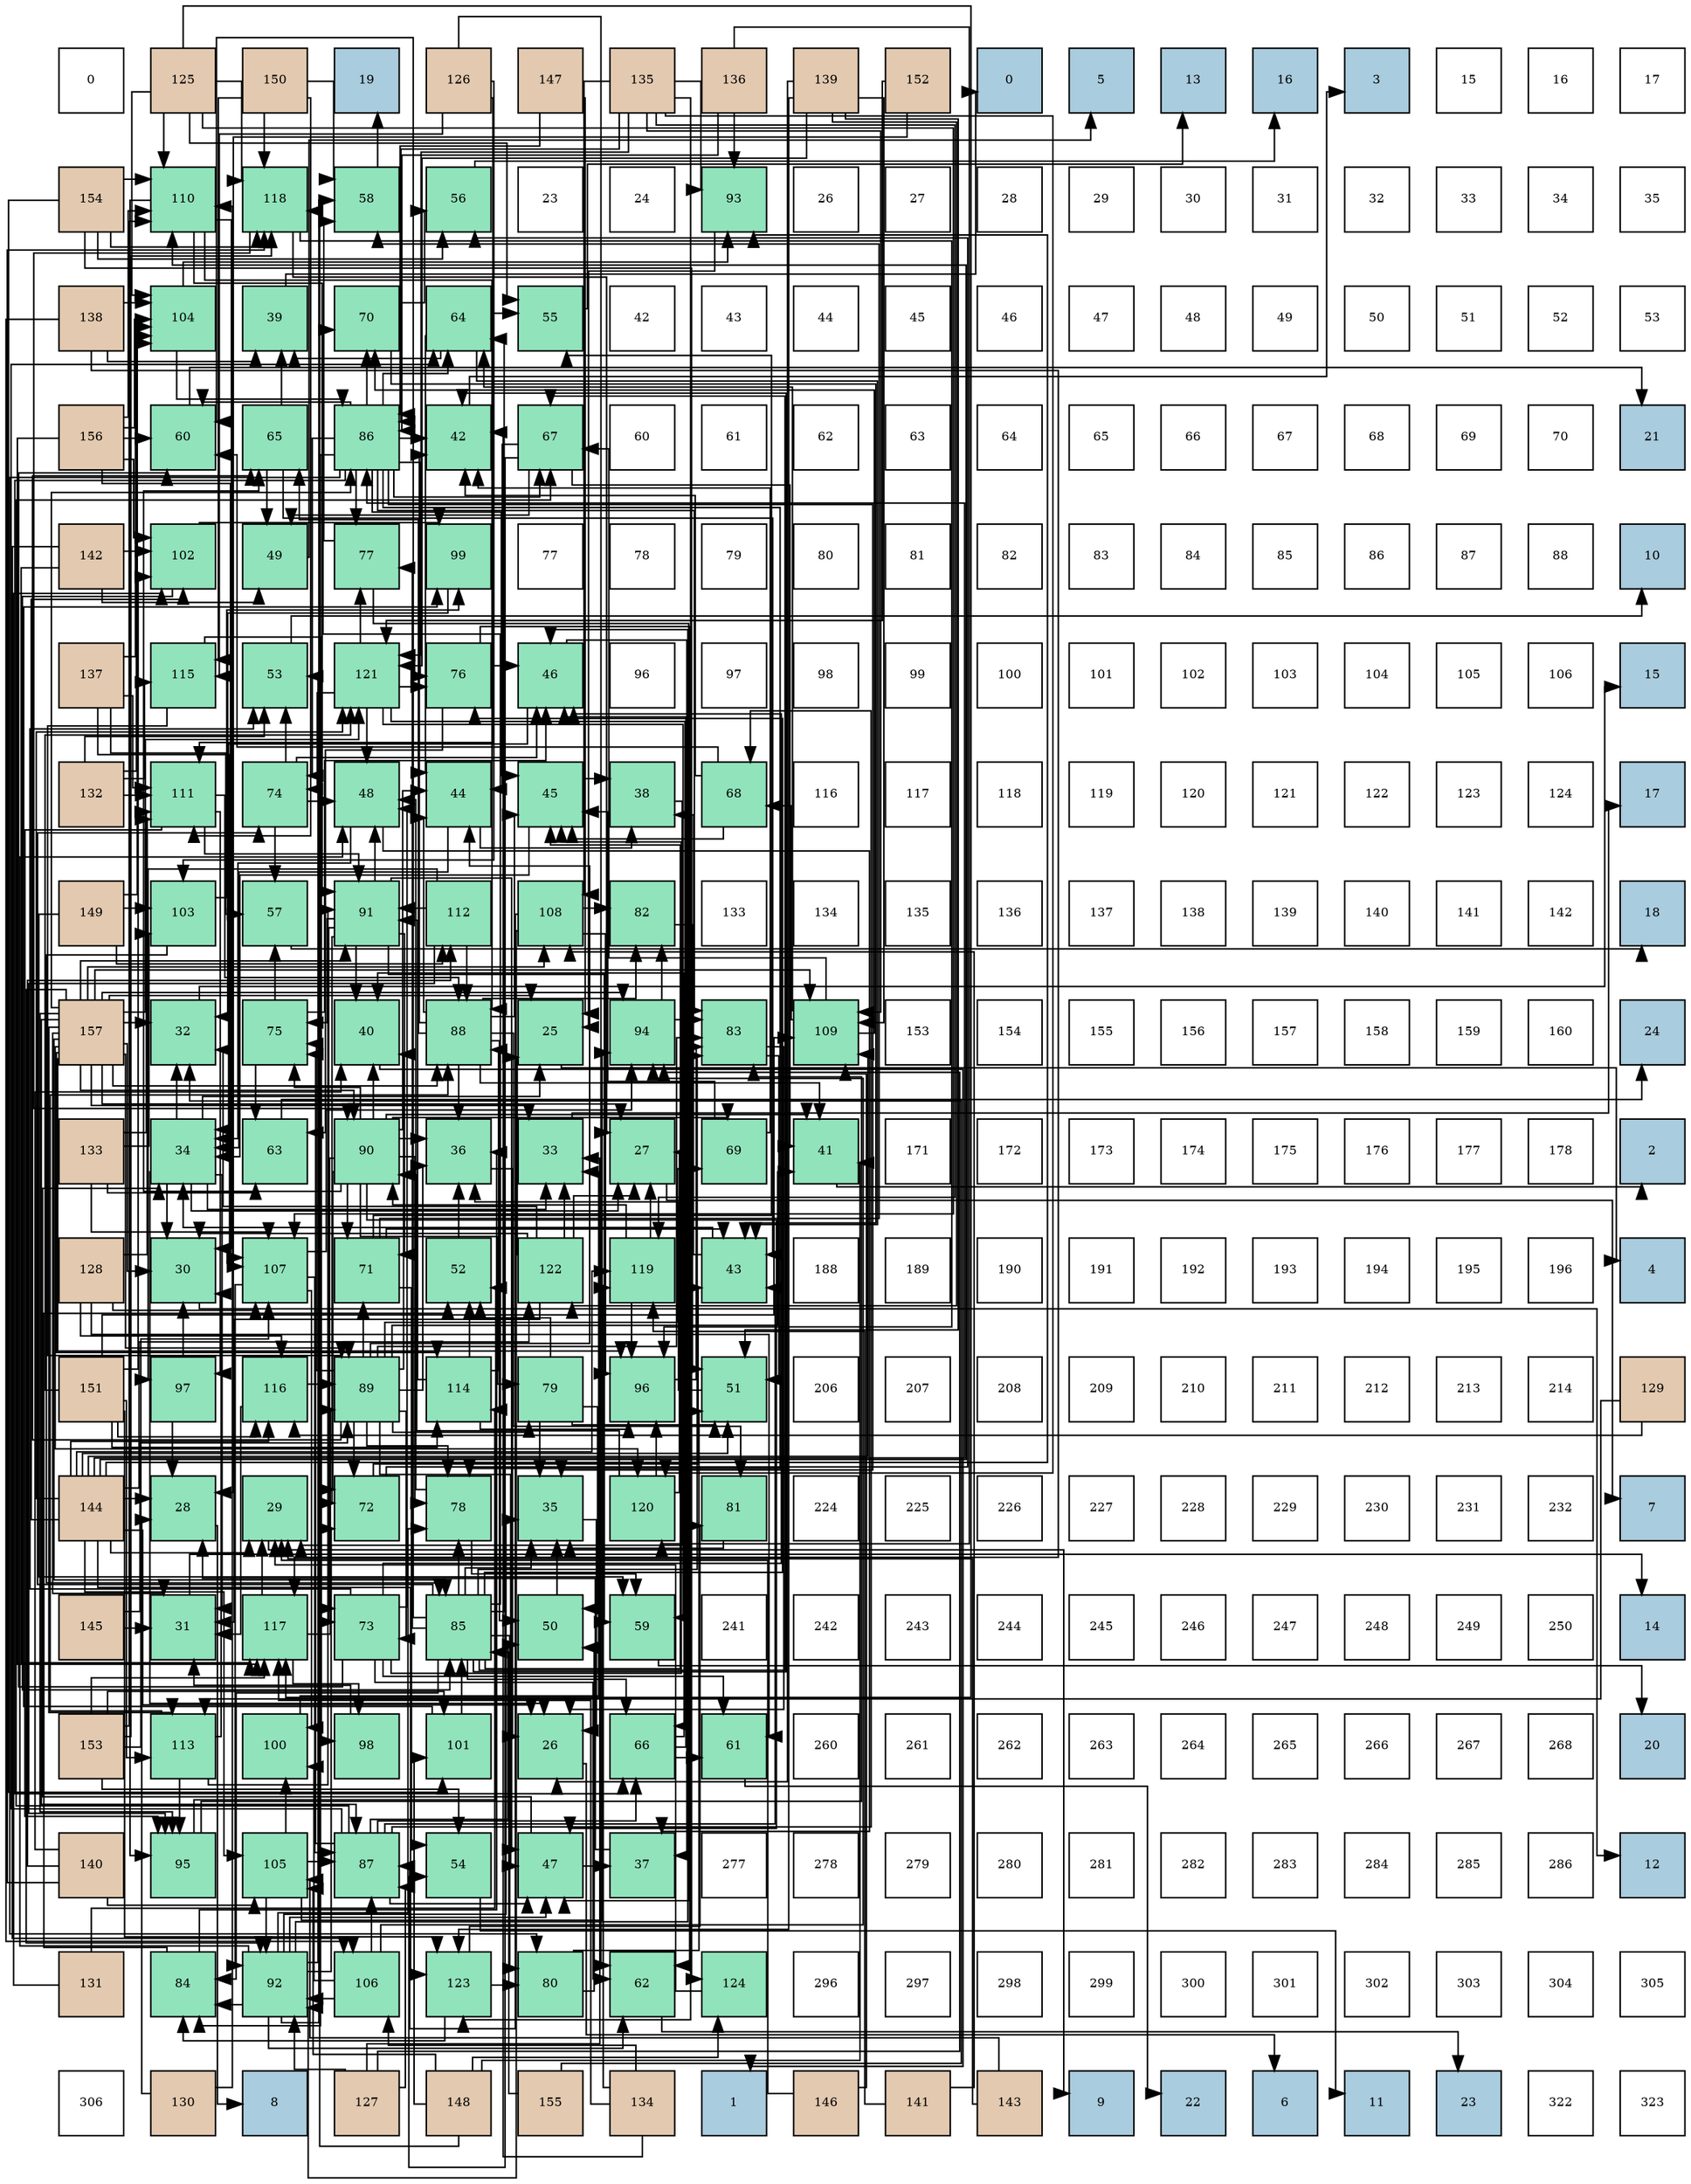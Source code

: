 digraph layout{
 rankdir=TB;
 splines=ortho;
 node [style=filled shape=square fixedsize=true width=0.6];
0[label="0", fontsize=8, fillcolor="#ffffff"];
1[label="125", fontsize=8, fillcolor="#e3c9af"];
2[label="150", fontsize=8, fillcolor="#e3c9af"];
3[label="19", fontsize=8, fillcolor="#a9ccde"];
4[label="126", fontsize=8, fillcolor="#e3c9af"];
5[label="147", fontsize=8, fillcolor="#e3c9af"];
6[label="135", fontsize=8, fillcolor="#e3c9af"];
7[label="136", fontsize=8, fillcolor="#e3c9af"];
8[label="139", fontsize=8, fillcolor="#e3c9af"];
9[label="152", fontsize=8, fillcolor="#e3c9af"];
10[label="0", fontsize=8, fillcolor="#a9ccde"];
11[label="5", fontsize=8, fillcolor="#a9ccde"];
12[label="13", fontsize=8, fillcolor="#a9ccde"];
13[label="16", fontsize=8, fillcolor="#a9ccde"];
14[label="3", fontsize=8, fillcolor="#a9ccde"];
15[label="15", fontsize=8, fillcolor="#ffffff"];
16[label="16", fontsize=8, fillcolor="#ffffff"];
17[label="17", fontsize=8, fillcolor="#ffffff"];
18[label="154", fontsize=8, fillcolor="#e3c9af"];
19[label="110", fontsize=8, fillcolor="#91e3bb"];
20[label="118", fontsize=8, fillcolor="#91e3bb"];
21[label="58", fontsize=8, fillcolor="#91e3bb"];
22[label="56", fontsize=8, fillcolor="#91e3bb"];
23[label="23", fontsize=8, fillcolor="#ffffff"];
24[label="24", fontsize=8, fillcolor="#ffffff"];
25[label="93", fontsize=8, fillcolor="#91e3bb"];
26[label="26", fontsize=8, fillcolor="#ffffff"];
27[label="27", fontsize=8, fillcolor="#ffffff"];
28[label="28", fontsize=8, fillcolor="#ffffff"];
29[label="29", fontsize=8, fillcolor="#ffffff"];
30[label="30", fontsize=8, fillcolor="#ffffff"];
31[label="31", fontsize=8, fillcolor="#ffffff"];
32[label="32", fontsize=8, fillcolor="#ffffff"];
33[label="33", fontsize=8, fillcolor="#ffffff"];
34[label="34", fontsize=8, fillcolor="#ffffff"];
35[label="35", fontsize=8, fillcolor="#ffffff"];
36[label="138", fontsize=8, fillcolor="#e3c9af"];
37[label="104", fontsize=8, fillcolor="#91e3bb"];
38[label="39", fontsize=8, fillcolor="#91e3bb"];
39[label="70", fontsize=8, fillcolor="#91e3bb"];
40[label="64", fontsize=8, fillcolor="#91e3bb"];
41[label="55", fontsize=8, fillcolor="#91e3bb"];
42[label="42", fontsize=8, fillcolor="#ffffff"];
43[label="43", fontsize=8, fillcolor="#ffffff"];
44[label="44", fontsize=8, fillcolor="#ffffff"];
45[label="45", fontsize=8, fillcolor="#ffffff"];
46[label="46", fontsize=8, fillcolor="#ffffff"];
47[label="47", fontsize=8, fillcolor="#ffffff"];
48[label="48", fontsize=8, fillcolor="#ffffff"];
49[label="49", fontsize=8, fillcolor="#ffffff"];
50[label="50", fontsize=8, fillcolor="#ffffff"];
51[label="51", fontsize=8, fillcolor="#ffffff"];
52[label="52", fontsize=8, fillcolor="#ffffff"];
53[label="53", fontsize=8, fillcolor="#ffffff"];
54[label="156", fontsize=8, fillcolor="#e3c9af"];
55[label="60", fontsize=8, fillcolor="#91e3bb"];
56[label="65", fontsize=8, fillcolor="#91e3bb"];
57[label="86", fontsize=8, fillcolor="#91e3bb"];
58[label="42", fontsize=8, fillcolor="#91e3bb"];
59[label="67", fontsize=8, fillcolor="#91e3bb"];
60[label="60", fontsize=8, fillcolor="#ffffff"];
61[label="61", fontsize=8, fillcolor="#ffffff"];
62[label="62", fontsize=8, fillcolor="#ffffff"];
63[label="63", fontsize=8, fillcolor="#ffffff"];
64[label="64", fontsize=8, fillcolor="#ffffff"];
65[label="65", fontsize=8, fillcolor="#ffffff"];
66[label="66", fontsize=8, fillcolor="#ffffff"];
67[label="67", fontsize=8, fillcolor="#ffffff"];
68[label="68", fontsize=8, fillcolor="#ffffff"];
69[label="69", fontsize=8, fillcolor="#ffffff"];
70[label="70", fontsize=8, fillcolor="#ffffff"];
71[label="21", fontsize=8, fillcolor="#a9ccde"];
72[label="142", fontsize=8, fillcolor="#e3c9af"];
73[label="102", fontsize=8, fillcolor="#91e3bb"];
74[label="49", fontsize=8, fillcolor="#91e3bb"];
75[label="77", fontsize=8, fillcolor="#91e3bb"];
76[label="99", fontsize=8, fillcolor="#91e3bb"];
77[label="77", fontsize=8, fillcolor="#ffffff"];
78[label="78", fontsize=8, fillcolor="#ffffff"];
79[label="79", fontsize=8, fillcolor="#ffffff"];
80[label="80", fontsize=8, fillcolor="#ffffff"];
81[label="81", fontsize=8, fillcolor="#ffffff"];
82[label="82", fontsize=8, fillcolor="#ffffff"];
83[label="83", fontsize=8, fillcolor="#ffffff"];
84[label="84", fontsize=8, fillcolor="#ffffff"];
85[label="85", fontsize=8, fillcolor="#ffffff"];
86[label="86", fontsize=8, fillcolor="#ffffff"];
87[label="87", fontsize=8, fillcolor="#ffffff"];
88[label="88", fontsize=8, fillcolor="#ffffff"];
89[label="10", fontsize=8, fillcolor="#a9ccde"];
90[label="137", fontsize=8, fillcolor="#e3c9af"];
91[label="115", fontsize=8, fillcolor="#91e3bb"];
92[label="53", fontsize=8, fillcolor="#91e3bb"];
93[label="121", fontsize=8, fillcolor="#91e3bb"];
94[label="76", fontsize=8, fillcolor="#91e3bb"];
95[label="46", fontsize=8, fillcolor="#91e3bb"];
96[label="96", fontsize=8, fillcolor="#ffffff"];
97[label="97", fontsize=8, fillcolor="#ffffff"];
98[label="98", fontsize=8, fillcolor="#ffffff"];
99[label="99", fontsize=8, fillcolor="#ffffff"];
100[label="100", fontsize=8, fillcolor="#ffffff"];
101[label="101", fontsize=8, fillcolor="#ffffff"];
102[label="102", fontsize=8, fillcolor="#ffffff"];
103[label="103", fontsize=8, fillcolor="#ffffff"];
104[label="104", fontsize=8, fillcolor="#ffffff"];
105[label="105", fontsize=8, fillcolor="#ffffff"];
106[label="106", fontsize=8, fillcolor="#ffffff"];
107[label="15", fontsize=8, fillcolor="#a9ccde"];
108[label="132", fontsize=8, fillcolor="#e3c9af"];
109[label="111", fontsize=8, fillcolor="#91e3bb"];
110[label="74", fontsize=8, fillcolor="#91e3bb"];
111[label="48", fontsize=8, fillcolor="#91e3bb"];
112[label="44", fontsize=8, fillcolor="#91e3bb"];
113[label="45", fontsize=8, fillcolor="#91e3bb"];
114[label="38", fontsize=8, fillcolor="#91e3bb"];
115[label="68", fontsize=8, fillcolor="#91e3bb"];
116[label="116", fontsize=8, fillcolor="#ffffff"];
117[label="117", fontsize=8, fillcolor="#ffffff"];
118[label="118", fontsize=8, fillcolor="#ffffff"];
119[label="119", fontsize=8, fillcolor="#ffffff"];
120[label="120", fontsize=8, fillcolor="#ffffff"];
121[label="121", fontsize=8, fillcolor="#ffffff"];
122[label="122", fontsize=8, fillcolor="#ffffff"];
123[label="123", fontsize=8, fillcolor="#ffffff"];
124[label="124", fontsize=8, fillcolor="#ffffff"];
125[label="17", fontsize=8, fillcolor="#a9ccde"];
126[label="149", fontsize=8, fillcolor="#e3c9af"];
127[label="103", fontsize=8, fillcolor="#91e3bb"];
128[label="57", fontsize=8, fillcolor="#91e3bb"];
129[label="91", fontsize=8, fillcolor="#91e3bb"];
130[label="112", fontsize=8, fillcolor="#91e3bb"];
131[label="108", fontsize=8, fillcolor="#91e3bb"];
132[label="82", fontsize=8, fillcolor="#91e3bb"];
133[label="133", fontsize=8, fillcolor="#ffffff"];
134[label="134", fontsize=8, fillcolor="#ffffff"];
135[label="135", fontsize=8, fillcolor="#ffffff"];
136[label="136", fontsize=8, fillcolor="#ffffff"];
137[label="137", fontsize=8, fillcolor="#ffffff"];
138[label="138", fontsize=8, fillcolor="#ffffff"];
139[label="139", fontsize=8, fillcolor="#ffffff"];
140[label="140", fontsize=8, fillcolor="#ffffff"];
141[label="141", fontsize=8, fillcolor="#ffffff"];
142[label="142", fontsize=8, fillcolor="#ffffff"];
143[label="18", fontsize=8, fillcolor="#a9ccde"];
144[label="157", fontsize=8, fillcolor="#e3c9af"];
145[label="32", fontsize=8, fillcolor="#91e3bb"];
146[label="75", fontsize=8, fillcolor="#91e3bb"];
147[label="40", fontsize=8, fillcolor="#91e3bb"];
148[label="88", fontsize=8, fillcolor="#91e3bb"];
149[label="25", fontsize=8, fillcolor="#91e3bb"];
150[label="94", fontsize=8, fillcolor="#91e3bb"];
151[label="83", fontsize=8, fillcolor="#91e3bb"];
152[label="109", fontsize=8, fillcolor="#91e3bb"];
153[label="153", fontsize=8, fillcolor="#ffffff"];
154[label="154", fontsize=8, fillcolor="#ffffff"];
155[label="155", fontsize=8, fillcolor="#ffffff"];
156[label="156", fontsize=8, fillcolor="#ffffff"];
157[label="157", fontsize=8, fillcolor="#ffffff"];
158[label="158", fontsize=8, fillcolor="#ffffff"];
159[label="159", fontsize=8, fillcolor="#ffffff"];
160[label="160", fontsize=8, fillcolor="#ffffff"];
161[label="24", fontsize=8, fillcolor="#a9ccde"];
162[label="133", fontsize=8, fillcolor="#e3c9af"];
163[label="34", fontsize=8, fillcolor="#91e3bb"];
164[label="63", fontsize=8, fillcolor="#91e3bb"];
165[label="90", fontsize=8, fillcolor="#91e3bb"];
166[label="36", fontsize=8, fillcolor="#91e3bb"];
167[label="33", fontsize=8, fillcolor="#91e3bb"];
168[label="27", fontsize=8, fillcolor="#91e3bb"];
169[label="69", fontsize=8, fillcolor="#91e3bb"];
170[label="41", fontsize=8, fillcolor="#91e3bb"];
171[label="171", fontsize=8, fillcolor="#ffffff"];
172[label="172", fontsize=8, fillcolor="#ffffff"];
173[label="173", fontsize=8, fillcolor="#ffffff"];
174[label="174", fontsize=8, fillcolor="#ffffff"];
175[label="175", fontsize=8, fillcolor="#ffffff"];
176[label="176", fontsize=8, fillcolor="#ffffff"];
177[label="177", fontsize=8, fillcolor="#ffffff"];
178[label="178", fontsize=8, fillcolor="#ffffff"];
179[label="2", fontsize=8, fillcolor="#a9ccde"];
180[label="128", fontsize=8, fillcolor="#e3c9af"];
181[label="30", fontsize=8, fillcolor="#91e3bb"];
182[label="107", fontsize=8, fillcolor="#91e3bb"];
183[label="71", fontsize=8, fillcolor="#91e3bb"];
184[label="52", fontsize=8, fillcolor="#91e3bb"];
185[label="122", fontsize=8, fillcolor="#91e3bb"];
186[label="119", fontsize=8, fillcolor="#91e3bb"];
187[label="43", fontsize=8, fillcolor="#91e3bb"];
188[label="188", fontsize=8, fillcolor="#ffffff"];
189[label="189", fontsize=8, fillcolor="#ffffff"];
190[label="190", fontsize=8, fillcolor="#ffffff"];
191[label="191", fontsize=8, fillcolor="#ffffff"];
192[label="192", fontsize=8, fillcolor="#ffffff"];
193[label="193", fontsize=8, fillcolor="#ffffff"];
194[label="194", fontsize=8, fillcolor="#ffffff"];
195[label="195", fontsize=8, fillcolor="#ffffff"];
196[label="196", fontsize=8, fillcolor="#ffffff"];
197[label="4", fontsize=8, fillcolor="#a9ccde"];
198[label="151", fontsize=8, fillcolor="#e3c9af"];
199[label="97", fontsize=8, fillcolor="#91e3bb"];
200[label="116", fontsize=8, fillcolor="#91e3bb"];
201[label="89", fontsize=8, fillcolor="#91e3bb"];
202[label="114", fontsize=8, fillcolor="#91e3bb"];
203[label="79", fontsize=8, fillcolor="#91e3bb"];
204[label="96", fontsize=8, fillcolor="#91e3bb"];
205[label="51", fontsize=8, fillcolor="#91e3bb"];
206[label="206", fontsize=8, fillcolor="#ffffff"];
207[label="207", fontsize=8, fillcolor="#ffffff"];
208[label="208", fontsize=8, fillcolor="#ffffff"];
209[label="209", fontsize=8, fillcolor="#ffffff"];
210[label="210", fontsize=8, fillcolor="#ffffff"];
211[label="211", fontsize=8, fillcolor="#ffffff"];
212[label="212", fontsize=8, fillcolor="#ffffff"];
213[label="213", fontsize=8, fillcolor="#ffffff"];
214[label="214", fontsize=8, fillcolor="#ffffff"];
215[label="129", fontsize=8, fillcolor="#e3c9af"];
216[label="144", fontsize=8, fillcolor="#e3c9af"];
217[label="28", fontsize=8, fillcolor="#91e3bb"];
218[label="29", fontsize=8, fillcolor="#91e3bb"];
219[label="72", fontsize=8, fillcolor="#91e3bb"];
220[label="78", fontsize=8, fillcolor="#91e3bb"];
221[label="35", fontsize=8, fillcolor="#91e3bb"];
222[label="120", fontsize=8, fillcolor="#91e3bb"];
223[label="81", fontsize=8, fillcolor="#91e3bb"];
224[label="224", fontsize=8, fillcolor="#ffffff"];
225[label="225", fontsize=8, fillcolor="#ffffff"];
226[label="226", fontsize=8, fillcolor="#ffffff"];
227[label="227", fontsize=8, fillcolor="#ffffff"];
228[label="228", fontsize=8, fillcolor="#ffffff"];
229[label="229", fontsize=8, fillcolor="#ffffff"];
230[label="230", fontsize=8, fillcolor="#ffffff"];
231[label="231", fontsize=8, fillcolor="#ffffff"];
232[label="232", fontsize=8, fillcolor="#ffffff"];
233[label="7", fontsize=8, fillcolor="#a9ccde"];
234[label="145", fontsize=8, fillcolor="#e3c9af"];
235[label="31", fontsize=8, fillcolor="#91e3bb"];
236[label="117", fontsize=8, fillcolor="#91e3bb"];
237[label="73", fontsize=8, fillcolor="#91e3bb"];
238[label="85", fontsize=8, fillcolor="#91e3bb"];
239[label="50", fontsize=8, fillcolor="#91e3bb"];
240[label="59", fontsize=8, fillcolor="#91e3bb"];
241[label="241", fontsize=8, fillcolor="#ffffff"];
242[label="242", fontsize=8, fillcolor="#ffffff"];
243[label="243", fontsize=8, fillcolor="#ffffff"];
244[label="244", fontsize=8, fillcolor="#ffffff"];
245[label="245", fontsize=8, fillcolor="#ffffff"];
246[label="246", fontsize=8, fillcolor="#ffffff"];
247[label="247", fontsize=8, fillcolor="#ffffff"];
248[label="248", fontsize=8, fillcolor="#ffffff"];
249[label="249", fontsize=8, fillcolor="#ffffff"];
250[label="250", fontsize=8, fillcolor="#ffffff"];
251[label="14", fontsize=8, fillcolor="#a9ccde"];
252[label="153", fontsize=8, fillcolor="#e3c9af"];
253[label="113", fontsize=8, fillcolor="#91e3bb"];
254[label="100", fontsize=8, fillcolor="#91e3bb"];
255[label="98", fontsize=8, fillcolor="#91e3bb"];
256[label="101", fontsize=8, fillcolor="#91e3bb"];
257[label="26", fontsize=8, fillcolor="#91e3bb"];
258[label="66", fontsize=8, fillcolor="#91e3bb"];
259[label="61", fontsize=8, fillcolor="#91e3bb"];
260[label="260", fontsize=8, fillcolor="#ffffff"];
261[label="261", fontsize=8, fillcolor="#ffffff"];
262[label="262", fontsize=8, fillcolor="#ffffff"];
263[label="263", fontsize=8, fillcolor="#ffffff"];
264[label="264", fontsize=8, fillcolor="#ffffff"];
265[label="265", fontsize=8, fillcolor="#ffffff"];
266[label="266", fontsize=8, fillcolor="#ffffff"];
267[label="267", fontsize=8, fillcolor="#ffffff"];
268[label="268", fontsize=8, fillcolor="#ffffff"];
269[label="20", fontsize=8, fillcolor="#a9ccde"];
270[label="140", fontsize=8, fillcolor="#e3c9af"];
271[label="95", fontsize=8, fillcolor="#91e3bb"];
272[label="105", fontsize=8, fillcolor="#91e3bb"];
273[label="87", fontsize=8, fillcolor="#91e3bb"];
274[label="54", fontsize=8, fillcolor="#91e3bb"];
275[label="47", fontsize=8, fillcolor="#91e3bb"];
276[label="37", fontsize=8, fillcolor="#91e3bb"];
277[label="277", fontsize=8, fillcolor="#ffffff"];
278[label="278", fontsize=8, fillcolor="#ffffff"];
279[label="279", fontsize=8, fillcolor="#ffffff"];
280[label="280", fontsize=8, fillcolor="#ffffff"];
281[label="281", fontsize=8, fillcolor="#ffffff"];
282[label="282", fontsize=8, fillcolor="#ffffff"];
283[label="283", fontsize=8, fillcolor="#ffffff"];
284[label="284", fontsize=8, fillcolor="#ffffff"];
285[label="285", fontsize=8, fillcolor="#ffffff"];
286[label="286", fontsize=8, fillcolor="#ffffff"];
287[label="12", fontsize=8, fillcolor="#a9ccde"];
288[label="131", fontsize=8, fillcolor="#e3c9af"];
289[label="84", fontsize=8, fillcolor="#91e3bb"];
290[label="92", fontsize=8, fillcolor="#91e3bb"];
291[label="106", fontsize=8, fillcolor="#91e3bb"];
292[label="123", fontsize=8, fillcolor="#91e3bb"];
293[label="80", fontsize=8, fillcolor="#91e3bb"];
294[label="62", fontsize=8, fillcolor="#91e3bb"];
295[label="124", fontsize=8, fillcolor="#91e3bb"];
296[label="296", fontsize=8, fillcolor="#ffffff"];
297[label="297", fontsize=8, fillcolor="#ffffff"];
298[label="298", fontsize=8, fillcolor="#ffffff"];
299[label="299", fontsize=8, fillcolor="#ffffff"];
300[label="300", fontsize=8, fillcolor="#ffffff"];
301[label="301", fontsize=8, fillcolor="#ffffff"];
302[label="302", fontsize=8, fillcolor="#ffffff"];
303[label="303", fontsize=8, fillcolor="#ffffff"];
304[label="304", fontsize=8, fillcolor="#ffffff"];
305[label="305", fontsize=8, fillcolor="#ffffff"];
306[label="306", fontsize=8, fillcolor="#ffffff"];
307[label="130", fontsize=8, fillcolor="#e3c9af"];
308[label="8", fontsize=8, fillcolor="#a9ccde"];
309[label="127", fontsize=8, fillcolor="#e3c9af"];
310[label="148", fontsize=8, fillcolor="#e3c9af"];
311[label="155", fontsize=8, fillcolor="#e3c9af"];
312[label="134", fontsize=8, fillcolor="#e3c9af"];
313[label="1", fontsize=8, fillcolor="#a9ccde"];
314[label="146", fontsize=8, fillcolor="#e3c9af"];
315[label="141", fontsize=8, fillcolor="#e3c9af"];
316[label="143", fontsize=8, fillcolor="#e3c9af"];
317[label="9", fontsize=8, fillcolor="#a9ccde"];
318[label="22", fontsize=8, fillcolor="#a9ccde"];
319[label="6", fontsize=8, fillcolor="#a9ccde"];
320[label="11", fontsize=8, fillcolor="#a9ccde"];
321[label="23", fontsize=8, fillcolor="#a9ccde"];
322[label="322", fontsize=8, fillcolor="#ffffff"];
323[label="323", fontsize=8, fillcolor="#ffffff"];
edge [constraint=false, style=vis];149 -> 197;
257 -> 319;
168 -> 233;
217 -> 308;
218 -> 317;
181 -> 287;
235 -> 251;
145 -> 107;
167 -> 125;
163 -> 149;
163 -> 257;
163 -> 168;
163 -> 181;
163 -> 235;
163 -> 145;
163 -> 167;
221 -> 257;
166 -> 257;
276 -> 217;
114 -> 218;
38 -> 10;
147 -> 313;
170 -> 179;
58 -> 14;
187 -> 163;
187 -> 114;
112 -> 163;
112 -> 114;
113 -> 163;
113 -> 114;
95 -> 163;
95 -> 276;
275 -> 163;
275 -> 276;
111 -> 163;
111 -> 276;
74 -> 11;
239 -> 221;
205 -> 166;
184 -> 166;
92 -> 89;
274 -> 320;
41 -> 12;
22 -> 13;
128 -> 143;
21 -> 3;
240 -> 269;
55 -> 71;
259 -> 318;
294 -> 321;
164 -> 161;
40 -> 38;
40 -> 187;
40 -> 112;
40 -> 41;
56 -> 38;
56 -> 187;
56 -> 74;
258 -> 147;
258 -> 95;
258 -> 259;
59 -> 170;
59 -> 112;
59 -> 74;
59 -> 274;
115 -> 58;
115 -> 113;
115 -> 55;
169 -> 58;
169 -> 113;
39 -> 187;
39 -> 22;
183 -> 187;
183 -> 274;
183 -> 41;
183 -> 21;
219 -> 187;
219 -> 22;
237 -> 113;
237 -> 95;
237 -> 111;
237 -> 92;
237 -> 55;
237 -> 259;
237 -> 294;
110 -> 95;
110 -> 111;
110 -> 92;
110 -> 128;
146 -> 95;
146 -> 128;
146 -> 164;
94 -> 95;
94 -> 294;
94 -> 164;
75 -> 275;
75 -> 21;
220 -> 111;
220 -> 240;
203 -> 221;
203 -> 239;
203 -> 205;
203 -> 184;
293 -> 239;
293 -> 205;
223 -> 221;
132 -> 205;
151 -> 257;
151 -> 205;
289 -> 166;
289 -> 184;
238 -> 221;
238 -> 58;
238 -> 113;
238 -> 55;
238 -> 40;
238 -> 258;
238 -> 59;
238 -> 39;
238 -> 110;
238 -> 94;
238 -> 75;
238 -> 220;
238 -> 293;
238 -> 151;
238 -> 289;
57 -> 221;
57 -> 58;
57 -> 113;
57 -> 55;
57 -> 40;
57 -> 258;
57 -> 59;
57 -> 39;
57 -> 110;
57 -> 94;
57 -> 75;
57 -> 220;
57 -> 293;
57 -> 151;
57 -> 289;
273 -> 187;
273 -> 275;
273 -> 239;
273 -> 40;
273 -> 258;
273 -> 59;
273 -> 115;
273 -> 146;
148 -> 166;
148 -> 170;
148 -> 58;
148 -> 112;
148 -> 113;
148 -> 239;
148 -> 56;
148 -> 223;
148 -> 132;
201 -> 166;
201 -> 147;
201 -> 170;
201 -> 112;
201 -> 275;
201 -> 56;
201 -> 169;
201 -> 183;
201 -> 219;
201 -> 237;
201 -> 146;
201 -> 220;
201 -> 203;
201 -> 151;
165 -> 166;
165 -> 147;
165 -> 170;
165 -> 112;
165 -> 275;
165 -> 56;
165 -> 169;
165 -> 183;
165 -> 219;
165 -> 237;
165 -> 146;
165 -> 220;
165 -> 203;
129 -> 147;
129 -> 275;
129 -> 111;
129 -> 240;
129 -> 183;
129 -> 219;
129 -> 237;
129 -> 146;
290 -> 221;
290 -> 95;
290 -> 275;
290 -> 111;
290 -> 92;
290 -> 21;
290 -> 294;
290 -> 219;
290 -> 220;
290 -> 289;
25 -> 149;
150 -> 132;
150 -> 151;
271 -> 184;
271 -> 151;
204 -> 151;
199 -> 217;
199 -> 181;
255 -> 235;
76 -> 145;
254 -> 167;
256 -> 238;
256 -> 76;
73 -> 238;
73 -> 76;
127 -> 238;
127 -> 76;
37 -> 57;
37 -> 25;
272 -> 273;
272 -> 290;
272 -> 150;
272 -> 254;
291 -> 273;
291 -> 290;
291 -> 150;
291 -> 254;
182 -> 273;
182 -> 290;
182 -> 150;
182 -> 254;
131 -> 132;
131 -> 273;
131 -> 290;
131 -> 204;
152 -> 40;
152 -> 59;
152 -> 115;
152 -> 39;
19 -> 181;
19 -> 148;
19 -> 129;
19 -> 271;
109 -> 148;
109 -> 129;
109 -> 271;
109 -> 199;
130 -> 148;
130 -> 129;
130 -> 271;
130 -> 199;
253 -> 181;
253 -> 148;
253 -> 129;
253 -> 271;
202 -> 184;
202 -> 148;
202 -> 129;
202 -> 204;
91 -> 201;
91 -> 255;
200 -> 235;
200 -> 201;
236 -> 218;
236 -> 201;
236 -> 255;
20 -> 168;
20 -> 165;
20 -> 204;
186 -> 168;
186 -> 165;
186 -> 204;
222 -> 168;
222 -> 165;
222 -> 204;
93 -> 111;
93 -> 240;
93 -> 258;
93 -> 110;
93 -> 94;
93 -> 75;
185 -> 149;
185 -> 168;
185 -> 181;
185 -> 235;
185 -> 145;
185 -> 167;
292 -> 293;
292 -> 223;
292 -> 289;
295 -> 218;
1 -> 41;
1 -> 37;
1 -> 182;
1 -> 19;
1 -> 236;
1 -> 20;
4 -> 294;
4 -> 127;
4 -> 109;
4 -> 91;
309 -> 167;
309 -> 273;
309 -> 290;
309 -> 150;
180 -> 259;
180 -> 182;
180 -> 109;
180 -> 200;
215 -> 253;
215 -> 200;
307 -> 217;
307 -> 19;
288 -> 73;
288 -> 202;
108 -> 92;
108 -> 37;
108 -> 109;
108 -> 91;
162 -> 164;
162 -> 127;
162 -> 182;
162 -> 109;
312 -> 58;
312 -> 291;
312 -> 236;
312 -> 186;
6 -> 57;
6 -> 25;
6 -> 131;
6 -> 152;
6 -> 186;
6 -> 222;
6 -> 93;
6 -> 292;
7 -> 57;
7 -> 25;
7 -> 222;
90 -> 128;
90 -> 37;
90 -> 182;
90 -> 109;
36 -> 38;
36 -> 37;
36 -> 291;
36 -> 236;
8 -> 257;
8 -> 205;
8 -> 152;
8 -> 93;
8 -> 185;
8 -> 292;
270 -> 147;
270 -> 272;
270 -> 130;
270 -> 20;
315 -> 131;
315 -> 186;
72 -> 74;
72 -> 73;
72 -> 291;
72 -> 236;
316 -> 218;
316 -> 272;
216 -> 257;
216 -> 217;
216 -> 218;
216 -> 205;
216 -> 57;
216 -> 25;
216 -> 73;
216 -> 272;
216 -> 152;
216 -> 19;
216 -> 200;
216 -> 186;
216 -> 93;
216 -> 185;
216 -> 292;
234 -> 235;
234 -> 201;
314 -> 218;
314 -> 152;
5 -> 149;
5 -> 57;
310 -> 170;
310 -> 256;
310 -> 272;
310 -> 20;
310 -> 295;
126 -> 240;
126 -> 127;
126 -> 37;
126 -> 130;
2 -> 21;
2 -> 109;
2 -> 91;
2 -> 20;
198 -> 73;
198 -> 152;
198 -> 253;
198 -> 202;
198 -> 200;
198 -> 93;
198 -> 292;
9 -> 217;
9 -> 93;
252 -> 274;
252 -> 256;
252 -> 182;
252 -> 19;
252 -> 236;
252 -> 20;
18 -> 22;
18 -> 256;
18 -> 19;
18 -> 20;
18 -> 295;
311 -> 145;
311 -> 238;
54 -> 55;
54 -> 73;
54 -> 37;
54 -> 182;
54 -> 19;
54 -> 236;
144 -> 149;
144 -> 168;
144 -> 181;
144 -> 235;
144 -> 145;
144 -> 167;
144 -> 238;
144 -> 57;
144 -> 273;
144 -> 148;
144 -> 201;
144 -> 165;
144 -> 129;
144 -> 290;
144 -> 150;
144 -> 271;
144 -> 204;
144 -> 131;
144 -> 152;
144 -> 253;
144 -> 202;
144 -> 222;
144 -> 93;
edge [constraint=true, style=invis];
0 -> 18 -> 36 -> 54 -> 72 -> 90 -> 108 -> 126 -> 144 -> 162 -> 180 -> 198 -> 216 -> 234 -> 252 -> 270 -> 288 -> 306;
1 -> 19 -> 37 -> 55 -> 73 -> 91 -> 109 -> 127 -> 145 -> 163 -> 181 -> 199 -> 217 -> 235 -> 253 -> 271 -> 289 -> 307;
2 -> 20 -> 38 -> 56 -> 74 -> 92 -> 110 -> 128 -> 146 -> 164 -> 182 -> 200 -> 218 -> 236 -> 254 -> 272 -> 290 -> 308;
3 -> 21 -> 39 -> 57 -> 75 -> 93 -> 111 -> 129 -> 147 -> 165 -> 183 -> 201 -> 219 -> 237 -> 255 -> 273 -> 291 -> 309;
4 -> 22 -> 40 -> 58 -> 76 -> 94 -> 112 -> 130 -> 148 -> 166 -> 184 -> 202 -> 220 -> 238 -> 256 -> 274 -> 292 -> 310;
5 -> 23 -> 41 -> 59 -> 77 -> 95 -> 113 -> 131 -> 149 -> 167 -> 185 -> 203 -> 221 -> 239 -> 257 -> 275 -> 293 -> 311;
6 -> 24 -> 42 -> 60 -> 78 -> 96 -> 114 -> 132 -> 150 -> 168 -> 186 -> 204 -> 222 -> 240 -> 258 -> 276 -> 294 -> 312;
7 -> 25 -> 43 -> 61 -> 79 -> 97 -> 115 -> 133 -> 151 -> 169 -> 187 -> 205 -> 223 -> 241 -> 259 -> 277 -> 295 -> 313;
8 -> 26 -> 44 -> 62 -> 80 -> 98 -> 116 -> 134 -> 152 -> 170 -> 188 -> 206 -> 224 -> 242 -> 260 -> 278 -> 296 -> 314;
9 -> 27 -> 45 -> 63 -> 81 -> 99 -> 117 -> 135 -> 153 -> 171 -> 189 -> 207 -> 225 -> 243 -> 261 -> 279 -> 297 -> 315;
10 -> 28 -> 46 -> 64 -> 82 -> 100 -> 118 -> 136 -> 154 -> 172 -> 190 -> 208 -> 226 -> 244 -> 262 -> 280 -> 298 -> 316;
11 -> 29 -> 47 -> 65 -> 83 -> 101 -> 119 -> 137 -> 155 -> 173 -> 191 -> 209 -> 227 -> 245 -> 263 -> 281 -> 299 -> 317;
12 -> 30 -> 48 -> 66 -> 84 -> 102 -> 120 -> 138 -> 156 -> 174 -> 192 -> 210 -> 228 -> 246 -> 264 -> 282 -> 300 -> 318;
13 -> 31 -> 49 -> 67 -> 85 -> 103 -> 121 -> 139 -> 157 -> 175 -> 193 -> 211 -> 229 -> 247 -> 265 -> 283 -> 301 -> 319;
14 -> 32 -> 50 -> 68 -> 86 -> 104 -> 122 -> 140 -> 158 -> 176 -> 194 -> 212 -> 230 -> 248 -> 266 -> 284 -> 302 -> 320;
15 -> 33 -> 51 -> 69 -> 87 -> 105 -> 123 -> 141 -> 159 -> 177 -> 195 -> 213 -> 231 -> 249 -> 267 -> 285 -> 303 -> 321;
16 -> 34 -> 52 -> 70 -> 88 -> 106 -> 124 -> 142 -> 160 -> 178 -> 196 -> 214 -> 232 -> 250 -> 268 -> 286 -> 304 -> 322;
17 -> 35 -> 53 -> 71 -> 89 -> 107 -> 125 -> 143 -> 161 -> 179 -> 197 -> 215 -> 233 -> 251 -> 269 -> 287 -> 305 -> 323;
rank = same {0 -> 1 -> 2 -> 3 -> 4 -> 5 -> 6 -> 7 -> 8 -> 9 -> 10 -> 11 -> 12 -> 13 -> 14 -> 15 -> 16 -> 17};
rank = same {18 -> 19 -> 20 -> 21 -> 22 -> 23 -> 24 -> 25 -> 26 -> 27 -> 28 -> 29 -> 30 -> 31 -> 32 -> 33 -> 34 -> 35};
rank = same {36 -> 37 -> 38 -> 39 -> 40 -> 41 -> 42 -> 43 -> 44 -> 45 -> 46 -> 47 -> 48 -> 49 -> 50 -> 51 -> 52 -> 53};
rank = same {54 -> 55 -> 56 -> 57 -> 58 -> 59 -> 60 -> 61 -> 62 -> 63 -> 64 -> 65 -> 66 -> 67 -> 68 -> 69 -> 70 -> 71};
rank = same {72 -> 73 -> 74 -> 75 -> 76 -> 77 -> 78 -> 79 -> 80 -> 81 -> 82 -> 83 -> 84 -> 85 -> 86 -> 87 -> 88 -> 89};
rank = same {90 -> 91 -> 92 -> 93 -> 94 -> 95 -> 96 -> 97 -> 98 -> 99 -> 100 -> 101 -> 102 -> 103 -> 104 -> 105 -> 106 -> 107};
rank = same {108 -> 109 -> 110 -> 111 -> 112 -> 113 -> 114 -> 115 -> 116 -> 117 -> 118 -> 119 -> 120 -> 121 -> 122 -> 123 -> 124 -> 125};
rank = same {126 -> 127 -> 128 -> 129 -> 130 -> 131 -> 132 -> 133 -> 134 -> 135 -> 136 -> 137 -> 138 -> 139 -> 140 -> 141 -> 142 -> 143};
rank = same {144 -> 145 -> 146 -> 147 -> 148 -> 149 -> 150 -> 151 -> 152 -> 153 -> 154 -> 155 -> 156 -> 157 -> 158 -> 159 -> 160 -> 161};
rank = same {162 -> 163 -> 164 -> 165 -> 166 -> 167 -> 168 -> 169 -> 170 -> 171 -> 172 -> 173 -> 174 -> 175 -> 176 -> 177 -> 178 -> 179};
rank = same {180 -> 181 -> 182 -> 183 -> 184 -> 185 -> 186 -> 187 -> 188 -> 189 -> 190 -> 191 -> 192 -> 193 -> 194 -> 195 -> 196 -> 197};
rank = same {198 -> 199 -> 200 -> 201 -> 202 -> 203 -> 204 -> 205 -> 206 -> 207 -> 208 -> 209 -> 210 -> 211 -> 212 -> 213 -> 214 -> 215};
rank = same {216 -> 217 -> 218 -> 219 -> 220 -> 221 -> 222 -> 223 -> 224 -> 225 -> 226 -> 227 -> 228 -> 229 -> 230 -> 231 -> 232 -> 233};
rank = same {234 -> 235 -> 236 -> 237 -> 238 -> 239 -> 240 -> 241 -> 242 -> 243 -> 244 -> 245 -> 246 -> 247 -> 248 -> 249 -> 250 -> 251};
rank = same {252 -> 253 -> 254 -> 255 -> 256 -> 257 -> 258 -> 259 -> 260 -> 261 -> 262 -> 263 -> 264 -> 265 -> 266 -> 267 -> 268 -> 269};
rank = same {270 -> 271 -> 272 -> 273 -> 274 -> 275 -> 276 -> 277 -> 278 -> 279 -> 280 -> 281 -> 282 -> 283 -> 284 -> 285 -> 286 -> 287};
rank = same {288 -> 289 -> 290 -> 291 -> 292 -> 293 -> 294 -> 295 -> 296 -> 297 -> 298 -> 299 -> 300 -> 301 -> 302 -> 303 -> 304 -> 305};
rank = same {306 -> 307 -> 308 -> 309 -> 310 -> 311 -> 312 -> 313 -> 314 -> 315 -> 316 -> 317 -> 318 -> 319 -> 320 -> 321 -> 322 -> 323};
}